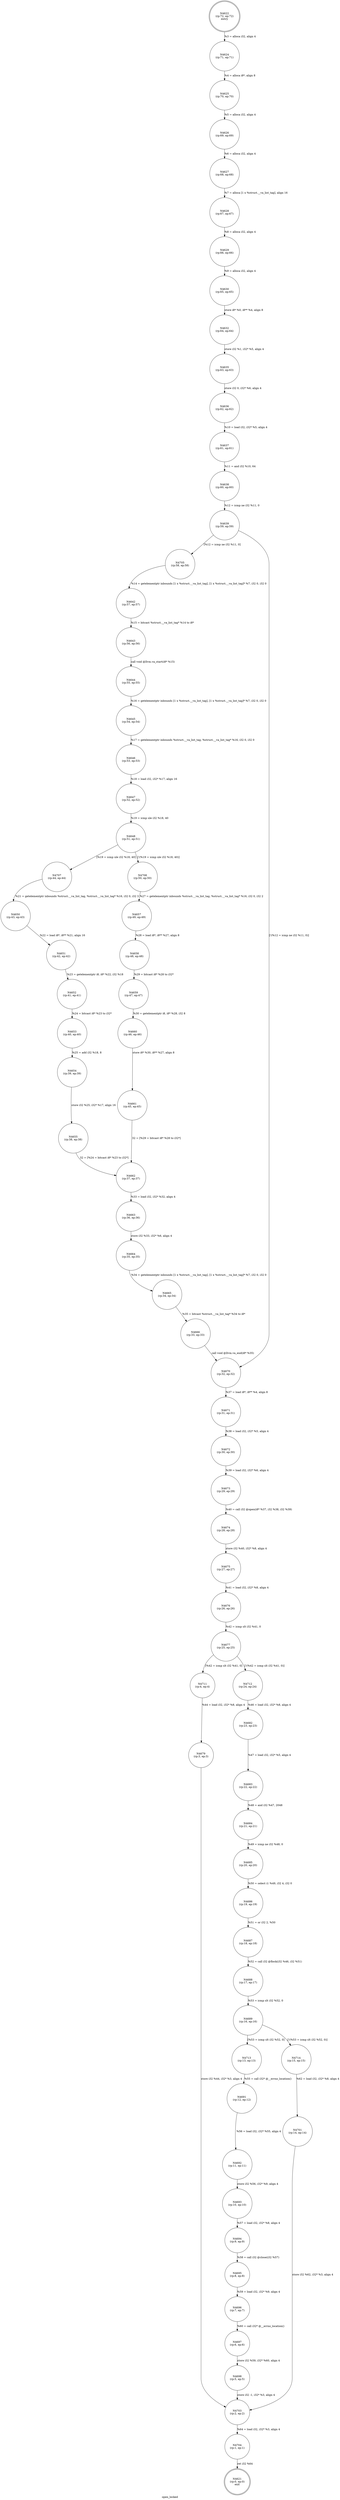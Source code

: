 digraph open_locked {
label="open_locked"
4621 [label="N4621\n(rp:0, ep:0)\nexit", shape="doublecircle"]
4622 [label="N4622\n(rp:72, ep:72)\nentry", shape="doublecircle"]
4622 -> 4624 [label="%3 = alloca i32, align 4"]
4624 [label="N4624\n(rp:71, ep:71)", shape="circle"]
4624 -> 4625 [label="%4 = alloca i8*, align 8"]
4625 [label="N4625\n(rp:70, ep:70)", shape="circle"]
4625 -> 4626 [label="%5 = alloca i32, align 4"]
4626 [label="N4626\n(rp:69, ep:69)", shape="circle"]
4626 -> 4627 [label="%6 = alloca i32, align 4"]
4627 [label="N4627\n(rp:68, ep:68)", shape="circle"]
4627 -> 4628 [label="%7 = alloca [1 x %struct.__va_list_tag], align 16"]
4628 [label="N4628\n(rp:67, ep:67)", shape="circle"]
4628 -> 4629 [label="%8 = alloca i32, align 4"]
4629 [label="N4629\n(rp:66, ep:66)", shape="circle"]
4629 -> 4630 [label="%9 = alloca i32, align 4"]
4630 [label="N4630\n(rp:65, ep:65)", shape="circle"]
4630 -> 4632 [label="store i8* %0, i8** %4, align 8"]
4632 [label="N4632\n(rp:64, ep:64)", shape="circle"]
4632 -> 4635 [label="store i32 %1, i32* %5, align 4"]
4635 [label="N4635\n(rp:63, ep:63)", shape="circle"]
4635 -> 4636 [label="store i32 0, i32* %6, align 4"]
4636 [label="N4636\n(rp:62, ep:62)", shape="circle"]
4636 -> 4637 [label="%10 = load i32, i32* %5, align 4"]
4637 [label="N4637\n(rp:61, ep:61)", shape="circle"]
4637 -> 4638 [label="%11 = and i32 %10, 64"]
4638 [label="N4638\n(rp:60, ep:60)", shape="circle"]
4638 -> 4639 [label="%12 = icmp ne i32 %11, 0"]
4639 [label="N4639\n(rp:59, ep:59)", shape="circle"]
4639 -> 4705 [label="[%12 = icmp ne i32 %11, 0]"]
4639 -> 4670 [label="[!(%12 = icmp ne i32 %11, 0)]"]
4642 [label="N4642\n(rp:57, ep:57)", shape="circle"]
4642 -> 4643 [label="%15 = bitcast %struct.__va_list_tag* %14 to i8*"]
4643 [label="N4643\n(rp:56, ep:56)", shape="circle"]
4643 -> 4644 [label="call void @llvm.va_start(i8* %15)"]
4644 [label="N4644\n(rp:55, ep:55)", shape="circle"]
4644 -> 4645 [label="%16 = getelementptr inbounds [1 x %struct.__va_list_tag], [1 x %struct.__va_list_tag]* %7, i32 0, i32 0"]
4645 [label="N4645\n(rp:54, ep:54)", shape="circle"]
4645 -> 4646 [label="%17 = getelementptr inbounds %struct.__va_list_tag, %struct.__va_list_tag* %16, i32 0, i32 0"]
4646 [label="N4646\n(rp:53, ep:53)", shape="circle"]
4646 -> 4647 [label="%18 = load i32, i32* %17, align 16"]
4647 [label="N4647\n(rp:52, ep:52)", shape="circle"]
4647 -> 4648 [label="%19 = icmp ule i32 %18, 40"]
4648 [label="N4648\n(rp:51, ep:51)", shape="circle"]
4648 -> 4707 [label="[%19 = icmp ule i32 %18, 40]"]
4648 -> 4708 [label="[!(%19 = icmp ule i32 %18, 40)]"]
4650 [label="N4650\n(rp:43, ep:43)", shape="circle"]
4650 -> 4651 [label="%22 = load i8*, i8** %21, align 16"]
4651 [label="N4651\n(rp:42, ep:42)", shape="circle"]
4651 -> 4652 [label="%23 = getelementptr i8, i8* %22, i32 %18"]
4652 [label="N4652\n(rp:41, ep:41)", shape="circle"]
4652 -> 4653 [label="%24 = bitcast i8* %23 to i32*"]
4653 [label="N4653\n(rp:40, ep:40)", shape="circle"]
4653 -> 4654 [label="%25 = add i32 %18, 8"]
4654 [label="N4654\n(rp:39, ep:39)", shape="circle"]
4654 -> 4655 [label="store i32 %25, i32* %17, align 16"]
4655 [label="N4655\n(rp:38, ep:38)", shape="circle"]
4655 -> 4662 [label="32 = [%24 = bitcast i8* %23 to i32*]"]
4657 [label="N4657\n(rp:49, ep:49)", shape="circle"]
4657 -> 4658 [label="%28 = load i8*, i8** %27, align 8"]
4658 [label="N4658\n(rp:48, ep:48)", shape="circle"]
4658 -> 4659 [label="%29 = bitcast i8* %28 to i32*"]
4659 [label="N4659\n(rp:47, ep:47)", shape="circle"]
4659 -> 4660 [label="%30 = getelementptr i8, i8* %28, i32 8"]
4660 [label="N4660\n(rp:46, ep:46)", shape="circle"]
4660 -> 4661 [label="store i8* %30, i8** %27, align 8"]
4661 [label="N4661\n(rp:45, ep:45)", shape="circle"]
4661 -> 4662 [label="32 = [%29 = bitcast i8* %28 to i32*]"]
4662 [label="N4662\n(rp:37, ep:37)", shape="circle"]
4662 -> 4663 [label="%33 = load i32, i32* %32, align 4"]
4663 [label="N4663\n(rp:36, ep:36)", shape="circle"]
4663 -> 4664 [label="store i32 %33, i32* %6, align 4"]
4664 [label="N4664\n(rp:35, ep:35)", shape="circle"]
4664 -> 4665 [label="%34 = getelementptr inbounds [1 x %struct.__va_list_tag], [1 x %struct.__va_list_tag]* %7, i32 0, i32 0"]
4665 [label="N4665\n(rp:34, ep:34)", shape="circle"]
4665 -> 4666 [label="%35 = bitcast %struct.__va_list_tag* %34 to i8*"]
4666 [label="N4666\n(rp:33, ep:33)", shape="circle"]
4666 -> 4670 [label="call void @llvm.va_end(i8* %35)"]
4670 [label="N4670\n(rp:32, ep:32)", shape="circle"]
4670 -> 4671 [label="%37 = load i8*, i8** %4, align 8"]
4671 [label="N4671\n(rp:31, ep:31)", shape="circle"]
4671 -> 4672 [label="%38 = load i32, i32* %5, align 4"]
4672 [label="N4672\n(rp:30, ep:30)", shape="circle"]
4672 -> 4673 [label="%39 = load i32, i32* %6, align 4"]
4673 [label="N4673\n(rp:29, ep:29)", shape="circle"]
4673 -> 4674 [label="%40 = call i32 @open(i8* %37, i32 %38, i32 %39)"]
4674 [label="N4674\n(rp:28, ep:28)", shape="circle"]
4674 -> 4675 [label="store i32 %40, i32* %8, align 4"]
4675 [label="N4675\n(rp:27, ep:27)", shape="circle"]
4675 -> 4676 [label="%41 = load i32, i32* %8, align 4"]
4676 [label="N4676\n(rp:26, ep:26)", shape="circle"]
4676 -> 4677 [label="%42 = icmp slt i32 %41, 0"]
4677 [label="N4677\n(rp:25, ep:25)", shape="circle"]
4677 -> 4711 [label="[%42 = icmp slt i32 %41, 0]"]
4677 -> 4712 [label="[!(%42 = icmp slt i32 %41, 0)]"]
4679 [label="N4679\n(rp:3, ep:3)", shape="circle"]
4679 -> 4703 [label="store i32 %44, i32* %3, align 4"]
4682 [label="N4682\n(rp:23, ep:23)", shape="circle"]
4682 -> 4683 [label="%47 = load i32, i32* %5, align 4"]
4683 [label="N4683\n(rp:22, ep:22)", shape="circle"]
4683 -> 4684 [label="%48 = and i32 %47, 2048"]
4684 [label="N4684\n(rp:21, ep:21)", shape="circle"]
4684 -> 4685 [label="%49 = icmp ne i32 %48, 0"]
4685 [label="N4685\n(rp:20, ep:20)", shape="circle"]
4685 -> 4686 [label="%50 = select i1 %49, i32 4, i32 0"]
4686 [label="N4686\n(rp:19, ep:19)", shape="circle"]
4686 -> 4687 [label="%51 = or i32 2, %50"]
4687 [label="N4687\n(rp:18, ep:18)", shape="circle"]
4687 -> 4688 [label="%52 = call i32 @flock(i32 %46, i32 %51)"]
4688 [label="N4688\n(rp:17, ep:17)", shape="circle"]
4688 -> 4689 [label="%53 = icmp slt i32 %52, 0"]
4689 [label="N4689\n(rp:16, ep:16)", shape="circle"]
4689 -> 4713 [label="[%53 = icmp slt i32 %52, 0]"]
4689 -> 4714 [label="[!(%53 = icmp slt i32 %52, 0)]"]
4691 [label="N4691\n(rp:12, ep:12)", shape="circle"]
4691 -> 4692 [label="%56 = load i32, i32* %55, align 4"]
4692 [label="N4692\n(rp:11, ep:11)", shape="circle"]
4692 -> 4693 [label="store i32 %56, i32* %9, align 4"]
4693 [label="N4693\n(rp:10, ep:10)", shape="circle"]
4693 -> 4694 [label="%57 = load i32, i32* %8, align 4"]
4694 [label="N4694\n(rp:9, ep:9)", shape="circle"]
4694 -> 4695 [label="%58 = call i32 @close(i32 %57)"]
4695 [label="N4695\n(rp:8, ep:8)", shape="circle"]
4695 -> 4696 [label="%59 = load i32, i32* %9, align 4"]
4696 [label="N4696\n(rp:7, ep:7)", shape="circle"]
4696 -> 4697 [label="%60 = call i32* @__errno_location()"]
4697 [label="N4697\n(rp:6, ep:6)", shape="circle"]
4697 -> 4698 [label="store i32 %59, i32* %60, align 4"]
4698 [label="N4698\n(rp:5, ep:5)", shape="circle"]
4698 -> 4703 [label="store i32 -1, i32* %3, align 4"]
4701 [label="N4701\n(rp:14, ep:14)", shape="circle"]
4701 -> 4703 [label="store i32 %62, i32* %3, align 4"]
4703 [label="N4703\n(rp:2, ep:2)", shape="circle"]
4703 -> 4704 [label="%64 = load i32, i32* %3, align 4"]
4704 [label="N4704\n(rp:1, ep:1)", shape="circle"]
4704 -> 4621 [label="ret i32 %64"]
4705 [label="N4705\n(rp:58, ep:58)", shape="circle"]
4705 -> 4642 [label="%14 = getelementptr inbounds [1 x %struct.__va_list_tag], [1 x %struct.__va_list_tag]* %7, i32 0, i32 0"]
4707 [label="N4707\n(rp:44, ep:44)", shape="circle"]
4707 -> 4650 [label="%21 = getelementptr inbounds %struct.__va_list_tag, %struct.__va_list_tag* %16, i32 0, i32 3"]
4708 [label="N4708\n(rp:50, ep:50)", shape="circle"]
4708 -> 4657 [label="%27 = getelementptr inbounds %struct.__va_list_tag, %struct.__va_list_tag* %16, i32 0, i32 2"]
4711 [label="N4711\n(rp:4, ep:4)", shape="circle"]
4711 -> 4679 [label="%44 = load i32, i32* %8, align 4"]
4712 [label="N4712\n(rp:24, ep:24)", shape="circle"]
4712 -> 4682 [label="%46 = load i32, i32* %8, align 4"]
4713 [label="N4713\n(rp:13, ep:13)", shape="circle"]
4713 -> 4691 [label="%55 = call i32* @__errno_location()"]
4714 [label="N4714\n(rp:15, ep:15)", shape="circle"]
4714 -> 4701 [label="%62 = load i32, i32* %8, align 4"]
}
